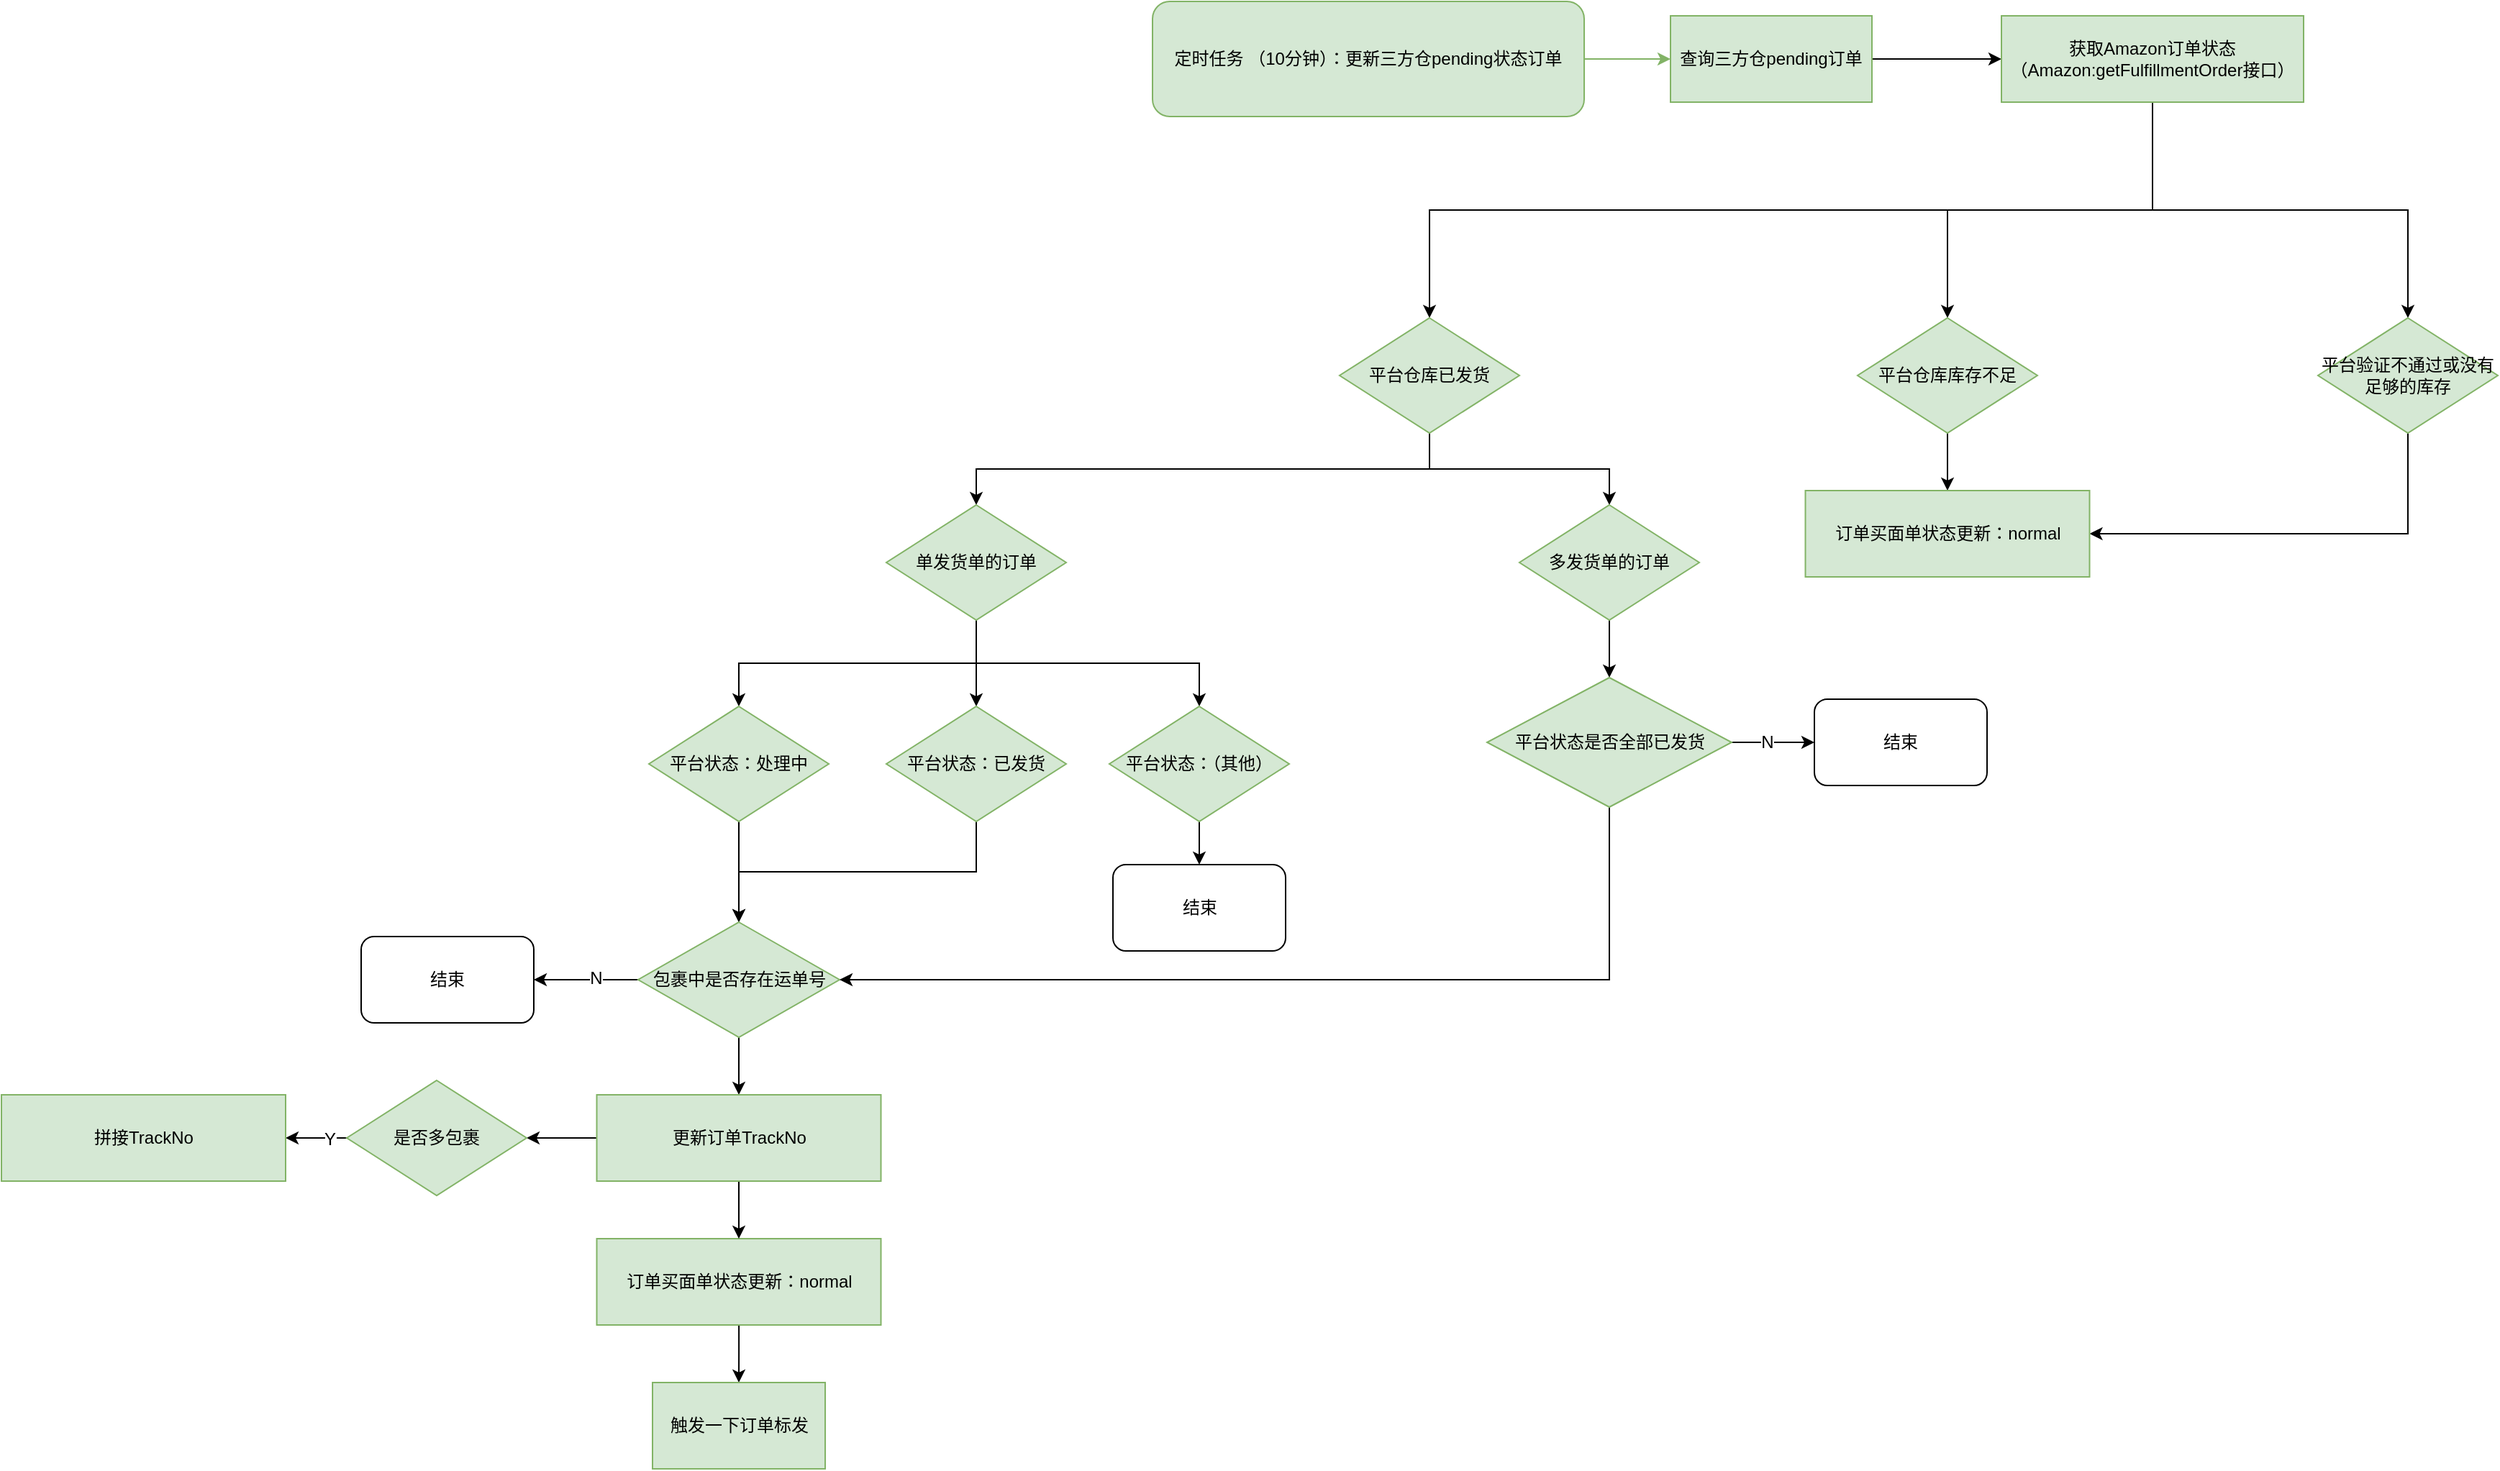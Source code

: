 <mxfile version="22.1.21" type="github">
  <diagram name="第 1 页" id="DjC-uu0HWlUSxknO-YOr">
    <mxGraphModel dx="2634" dy="792" grid="1" gridSize="10" guides="1" tooltips="1" connect="1" arrows="1" fold="1" page="1" pageScale="1" pageWidth="1200" pageHeight="1920" math="0" shadow="0">
      <root>
        <mxCell id="0" />
        <mxCell id="1" parent="0" />
        <mxCell id="fzApZML8VOYT9ygIM06l-5" style="edgeStyle=orthogonalEdgeStyle;rounded=0;orthogonalLoop=1;jettySize=auto;html=1;exitX=1;exitY=0.5;exitDx=0;exitDy=0;fontFamily=Helvetica;fontSize=12;fontColor=default;fillColor=#d5e8d4;strokeColor=#82b366;" edge="1" parent="1" source="fzApZML8VOYT9ygIM06l-3" target="fzApZML8VOYT9ygIM06l-4">
          <mxGeometry relative="1" as="geometry" />
        </mxCell>
        <mxCell id="fzApZML8VOYT9ygIM06l-3" value="定时任务 （10分钟）：更新三方仓pending状态订单" style="rounded=1;whiteSpace=wrap;html=1;strokeColor=#82b366;align=center;verticalAlign=middle;fontFamily=Helvetica;fontSize=12;fillColor=#d5e8d4;" vertex="1" parent="1">
          <mxGeometry x="-190" y="200" width="300" height="80" as="geometry" />
        </mxCell>
        <mxCell id="fzApZML8VOYT9ygIM06l-7" value="" style="edgeStyle=orthogonalEdgeStyle;rounded=0;orthogonalLoop=1;jettySize=auto;html=1;fontFamily=Helvetica;fontSize=12;fontColor=default;" edge="1" parent="1" source="fzApZML8VOYT9ygIM06l-4" target="fzApZML8VOYT9ygIM06l-6">
          <mxGeometry relative="1" as="geometry" />
        </mxCell>
        <mxCell id="fzApZML8VOYT9ygIM06l-4" value="查询三方仓pending订单" style="rounded=0;whiteSpace=wrap;html=1;strokeColor=#82b366;align=center;verticalAlign=middle;fontFamily=Helvetica;fontSize=12;fillColor=#d5e8d4;" vertex="1" parent="1">
          <mxGeometry x="170" y="210" width="140" height="60" as="geometry" />
        </mxCell>
        <mxCell id="fzApZML8VOYT9ygIM06l-12" style="edgeStyle=orthogonalEdgeStyle;rounded=0;orthogonalLoop=1;jettySize=auto;html=1;exitX=0.5;exitY=1;exitDx=0;exitDy=0;entryX=0.5;entryY=0;entryDx=0;entryDy=0;fontFamily=Helvetica;fontSize=12;fontColor=default;" edge="1" parent="1" source="fzApZML8VOYT9ygIM06l-6" target="fzApZML8VOYT9ygIM06l-8">
          <mxGeometry relative="1" as="geometry" />
        </mxCell>
        <mxCell id="fzApZML8VOYT9ygIM06l-59" style="edgeStyle=orthogonalEdgeStyle;rounded=0;orthogonalLoop=1;jettySize=auto;html=1;exitX=0.5;exitY=1;exitDx=0;exitDy=0;fontFamily=Helvetica;fontSize=12;fontColor=default;" edge="1" parent="1" source="fzApZML8VOYT9ygIM06l-6" target="fzApZML8VOYT9ygIM06l-10">
          <mxGeometry relative="1" as="geometry" />
        </mxCell>
        <mxCell id="fzApZML8VOYT9ygIM06l-60" style="edgeStyle=orthogonalEdgeStyle;rounded=0;orthogonalLoop=1;jettySize=auto;html=1;exitX=0.5;exitY=1;exitDx=0;exitDy=0;fontFamily=Helvetica;fontSize=12;fontColor=default;" edge="1" parent="1" source="fzApZML8VOYT9ygIM06l-6" target="fzApZML8VOYT9ygIM06l-11">
          <mxGeometry relative="1" as="geometry" />
        </mxCell>
        <mxCell id="fzApZML8VOYT9ygIM06l-6" value="获取Amazon订单状态（Amazon:getFulfillmentOrder接口）" style="whiteSpace=wrap;html=1;fillColor=#d5e8d4;strokeColor=#82b366;rounded=0;" vertex="1" parent="1">
          <mxGeometry x="400" y="210" width="210" height="60" as="geometry" />
        </mxCell>
        <mxCell id="fzApZML8VOYT9ygIM06l-16" style="edgeStyle=orthogonalEdgeStyle;rounded=0;orthogonalLoop=1;jettySize=auto;html=1;exitX=0.5;exitY=1;exitDx=0;exitDy=0;entryX=0.5;entryY=0;entryDx=0;entryDy=0;fontFamily=Helvetica;fontSize=12;fontColor=default;" edge="1" parent="1" source="fzApZML8VOYT9ygIM06l-8" target="fzApZML8VOYT9ygIM06l-14">
          <mxGeometry relative="1" as="geometry" />
        </mxCell>
        <mxCell id="fzApZML8VOYT9ygIM06l-49" style="edgeStyle=orthogonalEdgeStyle;rounded=0;orthogonalLoop=1;jettySize=auto;html=1;exitX=0.5;exitY=1;exitDx=0;exitDy=0;entryX=0.5;entryY=0;entryDx=0;entryDy=0;fontFamily=Helvetica;fontSize=12;fontColor=default;" edge="1" parent="1" source="fzApZML8VOYT9ygIM06l-8" target="fzApZML8VOYT9ygIM06l-15">
          <mxGeometry relative="1" as="geometry" />
        </mxCell>
        <mxCell id="fzApZML8VOYT9ygIM06l-8" value="平台仓库已发货" style="rhombus;whiteSpace=wrap;html=1;fillColor=#d5e8d4;strokeColor=#82b366;rounded=0;" vertex="1" parent="1">
          <mxGeometry x="-60" y="420" width="125" height="80" as="geometry" />
        </mxCell>
        <mxCell id="fzApZML8VOYT9ygIM06l-57" style="edgeStyle=orthogonalEdgeStyle;rounded=0;orthogonalLoop=1;jettySize=auto;html=1;exitX=0.5;exitY=1;exitDx=0;exitDy=0;entryX=0.5;entryY=0;entryDx=0;entryDy=0;fontFamily=Helvetica;fontSize=12;fontColor=default;" edge="1" parent="1" source="fzApZML8VOYT9ygIM06l-10" target="fzApZML8VOYT9ygIM06l-56">
          <mxGeometry relative="1" as="geometry" />
        </mxCell>
        <mxCell id="fzApZML8VOYT9ygIM06l-10" value="平台仓库库存不足" style="rhombus;whiteSpace=wrap;html=1;fillColor=#d5e8d4;strokeColor=#82b366;rounded=0;" vertex="1" parent="1">
          <mxGeometry x="300" y="420" width="125" height="80" as="geometry" />
        </mxCell>
        <mxCell id="fzApZML8VOYT9ygIM06l-58" style="edgeStyle=orthogonalEdgeStyle;rounded=0;orthogonalLoop=1;jettySize=auto;html=1;exitX=0.5;exitY=1;exitDx=0;exitDy=0;entryX=1;entryY=0.5;entryDx=0;entryDy=0;fontFamily=Helvetica;fontSize=12;fontColor=default;" edge="1" parent="1" source="fzApZML8VOYT9ygIM06l-11" target="fzApZML8VOYT9ygIM06l-56">
          <mxGeometry relative="1" as="geometry" />
        </mxCell>
        <mxCell id="fzApZML8VOYT9ygIM06l-11" value="平台验证不通过或没有足够的库存" style="rhombus;whiteSpace=wrap;html=1;fillColor=#d5e8d4;strokeColor=#82b366;rounded=0;" vertex="1" parent="1">
          <mxGeometry x="620" y="420" width="125" height="80" as="geometry" />
        </mxCell>
        <mxCell id="fzApZML8VOYT9ygIM06l-19" style="edgeStyle=orthogonalEdgeStyle;rounded=0;orthogonalLoop=1;jettySize=auto;html=1;exitX=0.5;exitY=1;exitDx=0;exitDy=0;fontFamily=Helvetica;fontSize=12;fontColor=default;" edge="1" parent="1" source="fzApZML8VOYT9ygIM06l-14" target="fzApZML8VOYT9ygIM06l-17">
          <mxGeometry relative="1" as="geometry" />
        </mxCell>
        <mxCell id="fzApZML8VOYT9ygIM06l-20" style="edgeStyle=orthogonalEdgeStyle;rounded=0;orthogonalLoop=1;jettySize=auto;html=1;exitX=0.5;exitY=1;exitDx=0;exitDy=0;entryX=0.5;entryY=0;entryDx=0;entryDy=0;fontFamily=Helvetica;fontSize=12;fontColor=default;" edge="1" parent="1" source="fzApZML8VOYT9ygIM06l-14" target="fzApZML8VOYT9ygIM06l-18">
          <mxGeometry relative="1" as="geometry" />
        </mxCell>
        <mxCell id="fzApZML8VOYT9ygIM06l-22" style="edgeStyle=orthogonalEdgeStyle;rounded=0;orthogonalLoop=1;jettySize=auto;html=1;exitX=0.5;exitY=1;exitDx=0;exitDy=0;entryX=0.5;entryY=0;entryDx=0;entryDy=0;fontFamily=Helvetica;fontSize=12;fontColor=default;" edge="1" parent="1" source="fzApZML8VOYT9ygIM06l-14" target="fzApZML8VOYT9ygIM06l-21">
          <mxGeometry relative="1" as="geometry" />
        </mxCell>
        <mxCell id="fzApZML8VOYT9ygIM06l-14" value="单发货单的订单" style="rhombus;whiteSpace=wrap;html=1;fillColor=#d5e8d4;strokeColor=#82b366;rounded=0;" vertex="1" parent="1">
          <mxGeometry x="-375" y="550" width="125" height="80" as="geometry" />
        </mxCell>
        <mxCell id="fzApZML8VOYT9ygIM06l-48" style="edgeStyle=orthogonalEdgeStyle;rounded=0;orthogonalLoop=1;jettySize=auto;html=1;exitX=0.5;exitY=1;exitDx=0;exitDy=0;entryX=0.5;entryY=0;entryDx=0;entryDy=0;fontFamily=Helvetica;fontSize=12;fontColor=default;" edge="1" parent="1" source="fzApZML8VOYT9ygIM06l-15" target="fzApZML8VOYT9ygIM06l-46">
          <mxGeometry relative="1" as="geometry" />
        </mxCell>
        <mxCell id="fzApZML8VOYT9ygIM06l-15" value="多发货单的订单" style="rhombus;whiteSpace=wrap;html=1;fillColor=#d5e8d4;strokeColor=#82b366;rounded=0;" vertex="1" parent="1">
          <mxGeometry x="65" y="550" width="125" height="80" as="geometry" />
        </mxCell>
        <mxCell id="fzApZML8VOYT9ygIM06l-37" style="edgeStyle=orthogonalEdgeStyle;rounded=0;orthogonalLoop=1;jettySize=auto;html=1;exitX=0.5;exitY=1;exitDx=0;exitDy=0;entryX=0.5;entryY=0;entryDx=0;entryDy=0;fontFamily=Helvetica;fontSize=12;fontColor=default;" edge="1" parent="1" source="fzApZML8VOYT9ygIM06l-17" target="fzApZML8VOYT9ygIM06l-23">
          <mxGeometry relative="1" as="geometry" />
        </mxCell>
        <mxCell id="fzApZML8VOYT9ygIM06l-17" value="平台状态：处理中" style="rhombus;whiteSpace=wrap;html=1;fillColor=#d5e8d4;strokeColor=#82b366;rounded=0;" vertex="1" parent="1">
          <mxGeometry x="-540" y="690" width="125" height="80" as="geometry" />
        </mxCell>
        <mxCell id="fzApZML8VOYT9ygIM06l-55" style="edgeStyle=orthogonalEdgeStyle;rounded=0;orthogonalLoop=1;jettySize=auto;html=1;exitX=0.5;exitY=1;exitDx=0;exitDy=0;entryX=0.5;entryY=0;entryDx=0;entryDy=0;fontFamily=Helvetica;fontSize=12;fontColor=default;" edge="1" parent="1" source="fzApZML8VOYT9ygIM06l-18" target="fzApZML8VOYT9ygIM06l-23">
          <mxGeometry relative="1" as="geometry" />
        </mxCell>
        <mxCell id="fzApZML8VOYT9ygIM06l-18" value="平台状态：已发货" style="rhombus;whiteSpace=wrap;html=1;fillColor=#d5e8d4;strokeColor=#82b366;rounded=0;" vertex="1" parent="1">
          <mxGeometry x="-375" y="690" width="125" height="80" as="geometry" />
        </mxCell>
        <mxCell id="fzApZML8VOYT9ygIM06l-31" style="edgeStyle=orthogonalEdgeStyle;rounded=0;orthogonalLoop=1;jettySize=auto;html=1;exitX=0.5;exitY=1;exitDx=0;exitDy=0;fontFamily=Helvetica;fontSize=12;fontColor=default;" edge="1" parent="1" source="fzApZML8VOYT9ygIM06l-21" target="fzApZML8VOYT9ygIM06l-29">
          <mxGeometry relative="1" as="geometry" />
        </mxCell>
        <mxCell id="fzApZML8VOYT9ygIM06l-21" value="平台状态：（其他）" style="rhombus;whiteSpace=wrap;html=1;fillColor=#d5e8d4;strokeColor=#82b366;rounded=0;" vertex="1" parent="1">
          <mxGeometry x="-220" y="690" width="125" height="80" as="geometry" />
        </mxCell>
        <mxCell id="fzApZML8VOYT9ygIM06l-27" value="" style="edgeStyle=orthogonalEdgeStyle;rounded=0;orthogonalLoop=1;jettySize=auto;html=1;fontFamily=Helvetica;fontSize=12;fontColor=default;" edge="1" parent="1" source="fzApZML8VOYT9ygIM06l-23">
          <mxGeometry relative="1" as="geometry">
            <mxPoint x="-620" y="880" as="targetPoint" />
          </mxGeometry>
        </mxCell>
        <mxCell id="fzApZML8VOYT9ygIM06l-32" value="N" style="edgeLabel;html=1;align=center;verticalAlign=middle;resizable=0;points=[];fontSize=12;fontFamily=Helvetica;fontColor=default;" vertex="1" connectable="0" parent="fzApZML8VOYT9ygIM06l-27">
          <mxGeometry x="-0.164" y="-1" relative="1" as="geometry">
            <mxPoint x="1" as="offset" />
          </mxGeometry>
        </mxCell>
        <mxCell id="fzApZML8VOYT9ygIM06l-44" style="edgeStyle=orthogonalEdgeStyle;rounded=0;orthogonalLoop=1;jettySize=auto;html=1;exitX=0.5;exitY=1;exitDx=0;exitDy=0;entryX=0.5;entryY=0;entryDx=0;entryDy=0;fontFamily=Helvetica;fontSize=12;fontColor=default;" edge="1" parent="1" source="fzApZML8VOYT9ygIM06l-23" target="fzApZML8VOYT9ygIM06l-38">
          <mxGeometry relative="1" as="geometry" />
        </mxCell>
        <mxCell id="fzApZML8VOYT9ygIM06l-23" value="包裹中是否存在运单号" style="rhombus;whiteSpace=wrap;html=1;fillColor=#d5e8d4;strokeColor=#82b366;rounded=0;" vertex="1" parent="1">
          <mxGeometry x="-547.5" y="840" width="140" height="80" as="geometry" />
        </mxCell>
        <mxCell id="fzApZML8VOYT9ygIM06l-28" value="结束" style="rounded=1;whiteSpace=wrap;html=1;strokeColor=default;align=center;verticalAlign=middle;fontFamily=Helvetica;fontSize=12;fontColor=default;fillColor=default;" vertex="1" parent="1">
          <mxGeometry x="-740" y="850" width="120" height="60" as="geometry" />
        </mxCell>
        <mxCell id="fzApZML8VOYT9ygIM06l-29" value="结束" style="rounded=1;whiteSpace=wrap;html=1;strokeColor=default;align=center;verticalAlign=middle;fontFamily=Helvetica;fontSize=12;fontColor=default;fillColor=default;" vertex="1" parent="1">
          <mxGeometry x="-217.5" y="800" width="120" height="60" as="geometry" />
        </mxCell>
        <mxCell id="fzApZML8VOYT9ygIM06l-36" value="" style="edgeStyle=orthogonalEdgeStyle;rounded=0;orthogonalLoop=1;jettySize=auto;html=1;fontFamily=Helvetica;fontSize=12;fontColor=default;" edge="1" parent="1" source="fzApZML8VOYT9ygIM06l-33" target="fzApZML8VOYT9ygIM06l-35">
          <mxGeometry relative="1" as="geometry" />
        </mxCell>
        <mxCell id="fzApZML8VOYT9ygIM06l-33" value="订单买面单状态更新：normal" style="whiteSpace=wrap;html=1;fillColor=#d5e8d4;strokeColor=#82b366;rounded=0;" vertex="1" parent="1">
          <mxGeometry x="-576.25" y="1060" width="197.5" height="60" as="geometry" />
        </mxCell>
        <mxCell id="fzApZML8VOYT9ygIM06l-35" value="触发一下订单标发" style="whiteSpace=wrap;html=1;fillColor=#d5e8d4;strokeColor=#82b366;rounded=0;" vertex="1" parent="1">
          <mxGeometry x="-537.5" y="1160" width="120" height="60" as="geometry" />
        </mxCell>
        <mxCell id="fzApZML8VOYT9ygIM06l-41" style="edgeStyle=orthogonalEdgeStyle;rounded=0;orthogonalLoop=1;jettySize=auto;html=1;exitX=0;exitY=0.5;exitDx=0;exitDy=0;entryX=1;entryY=0.5;entryDx=0;entryDy=0;fontFamily=Helvetica;fontSize=12;fontColor=default;" edge="1" parent="1" source="fzApZML8VOYT9ygIM06l-38" target="fzApZML8VOYT9ygIM06l-39">
          <mxGeometry relative="1" as="geometry" />
        </mxCell>
        <mxCell id="fzApZML8VOYT9ygIM06l-45" style="edgeStyle=orthogonalEdgeStyle;rounded=0;orthogonalLoop=1;jettySize=auto;html=1;exitX=0.5;exitY=1;exitDx=0;exitDy=0;entryX=0.5;entryY=0;entryDx=0;entryDy=0;fontFamily=Helvetica;fontSize=12;fontColor=default;" edge="1" parent="1" source="fzApZML8VOYT9ygIM06l-38" target="fzApZML8VOYT9ygIM06l-33">
          <mxGeometry relative="1" as="geometry" />
        </mxCell>
        <mxCell id="fzApZML8VOYT9ygIM06l-38" value="更新订单TrackNo" style="whiteSpace=wrap;html=1;fillColor=#d5e8d4;strokeColor=#82b366;rounded=0;" vertex="1" parent="1">
          <mxGeometry x="-576.25" y="960" width="197.5" height="60" as="geometry" />
        </mxCell>
        <mxCell id="fzApZML8VOYT9ygIM06l-42" style="edgeStyle=orthogonalEdgeStyle;rounded=0;orthogonalLoop=1;jettySize=auto;html=1;exitX=0;exitY=0.5;exitDx=0;exitDy=0;entryX=1;entryY=0.5;entryDx=0;entryDy=0;fontFamily=Helvetica;fontSize=12;fontColor=default;" edge="1" parent="1" source="fzApZML8VOYT9ygIM06l-39" target="fzApZML8VOYT9ygIM06l-40">
          <mxGeometry relative="1" as="geometry" />
        </mxCell>
        <mxCell id="fzApZML8VOYT9ygIM06l-43" value="Y" style="edgeLabel;html=1;align=center;verticalAlign=middle;resizable=0;points=[];fontSize=12;fontFamily=Helvetica;fontColor=default;" vertex="1" connectable="0" parent="fzApZML8VOYT9ygIM06l-42">
          <mxGeometry x="-0.38" y="1" relative="1" as="geometry">
            <mxPoint x="1" as="offset" />
          </mxGeometry>
        </mxCell>
        <mxCell id="fzApZML8VOYT9ygIM06l-39" value="是否多包裹" style="rhombus;whiteSpace=wrap;html=1;fillColor=#d5e8d4;strokeColor=#82b366;rounded=0;" vertex="1" parent="1">
          <mxGeometry x="-750" y="950" width="125" height="80" as="geometry" />
        </mxCell>
        <mxCell id="fzApZML8VOYT9ygIM06l-40" value="拼接TrackNo" style="whiteSpace=wrap;html=1;fillColor=#d5e8d4;strokeColor=#82b366;rounded=0;" vertex="1" parent="1">
          <mxGeometry x="-990" y="960" width="197.5" height="60" as="geometry" />
        </mxCell>
        <mxCell id="fzApZML8VOYT9ygIM06l-51" style="edgeStyle=orthogonalEdgeStyle;rounded=0;orthogonalLoop=1;jettySize=auto;html=1;exitX=1;exitY=0.5;exitDx=0;exitDy=0;entryX=0;entryY=0.5;entryDx=0;entryDy=0;fontFamily=Helvetica;fontSize=12;fontColor=default;" edge="1" parent="1" source="fzApZML8VOYT9ygIM06l-46" target="fzApZML8VOYT9ygIM06l-50">
          <mxGeometry relative="1" as="geometry" />
        </mxCell>
        <mxCell id="fzApZML8VOYT9ygIM06l-53" value="N" style="edgeLabel;html=1;align=center;verticalAlign=middle;resizable=0;points=[];fontSize=12;fontFamily=Helvetica;fontColor=default;" vertex="1" connectable="0" parent="fzApZML8VOYT9ygIM06l-51">
          <mxGeometry x="-0.148" relative="1" as="geometry">
            <mxPoint as="offset" />
          </mxGeometry>
        </mxCell>
        <mxCell id="fzApZML8VOYT9ygIM06l-54" style="edgeStyle=orthogonalEdgeStyle;rounded=0;orthogonalLoop=1;jettySize=auto;html=1;exitX=0.5;exitY=1;exitDx=0;exitDy=0;entryX=1;entryY=0.5;entryDx=0;entryDy=0;fontFamily=Helvetica;fontSize=12;fontColor=default;" edge="1" parent="1" source="fzApZML8VOYT9ygIM06l-46" target="fzApZML8VOYT9ygIM06l-23">
          <mxGeometry relative="1" as="geometry" />
        </mxCell>
        <mxCell id="fzApZML8VOYT9ygIM06l-46" value="平台状态是否全部已发货" style="rhombus;whiteSpace=wrap;html=1;fillColor=#d5e8d4;strokeColor=#82b366;rounded=0;" vertex="1" parent="1">
          <mxGeometry x="42.5" y="670" width="170" height="90" as="geometry" />
        </mxCell>
        <mxCell id="fzApZML8VOYT9ygIM06l-50" value="结束" style="rounded=1;whiteSpace=wrap;html=1;strokeColor=default;align=center;verticalAlign=middle;fontFamily=Helvetica;fontSize=12;fontColor=default;fillColor=default;" vertex="1" parent="1">
          <mxGeometry x="270" y="685" width="120" height="60" as="geometry" />
        </mxCell>
        <mxCell id="fzApZML8VOYT9ygIM06l-56" value="订单买面单状态更新：normal" style="whiteSpace=wrap;html=1;fillColor=#d5e8d4;strokeColor=#82b366;rounded=0;" vertex="1" parent="1">
          <mxGeometry x="263.75" y="540" width="197.5" height="60" as="geometry" />
        </mxCell>
      </root>
    </mxGraphModel>
  </diagram>
</mxfile>
